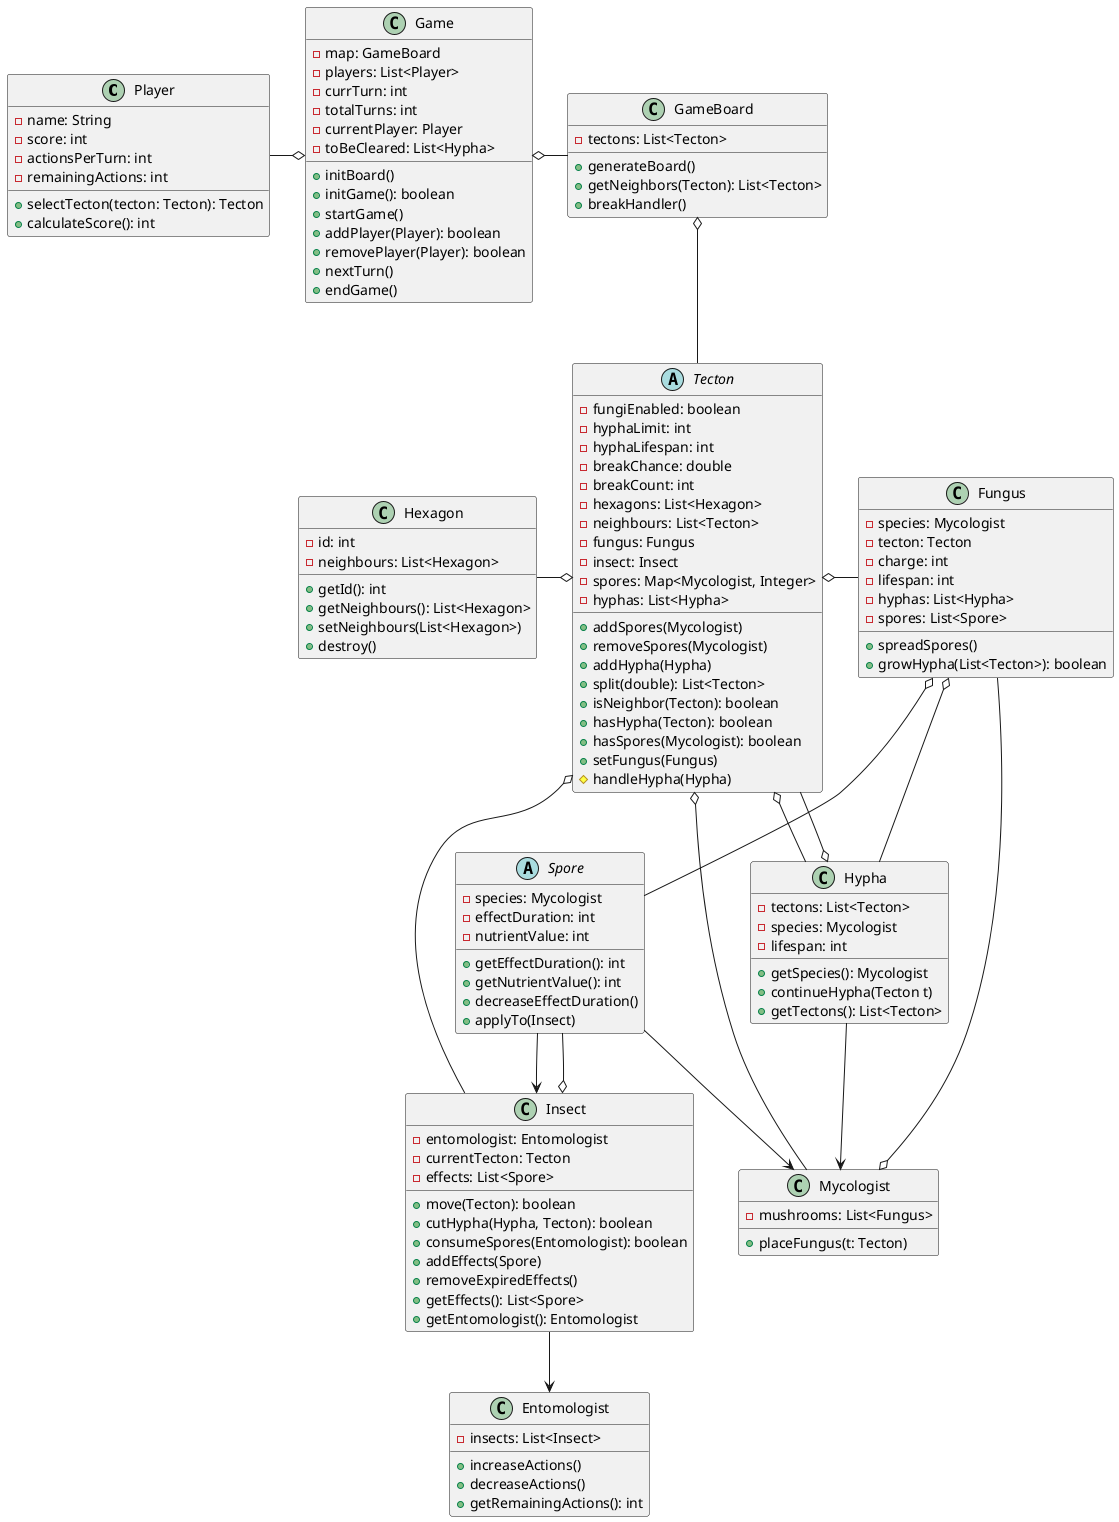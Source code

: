 @startuml

' NEM SZEREPELNEK BENNE A LESZÁRMAZOTTAK HOGY ÁTLÁTHATÓBB LEGYEN '
' --> : használja, de nem tartalmazza '
' ===== Alap játékosok és szereplők =====
class Player {
    - name: String
    - score: int
    - actionsPerTurn: int
    - remainingActions: int
    + selectTecton(tecton: Tecton): Tecton
    + calculateScore(): int
}

class Entomologist {
    - insects: List<Insect>
    + increaseActions()
    + decreaseActions()
    + getRemainingActions(): int
}

class Mycologist {
    - mushrooms: List<Fungus>
    + placeFungus(t: Tecton)
}

' ===== Térképelemek és logika =====
abstract class Tecton {
    - fungiEnabled: boolean
    - hyphaLimit: int
    - hyphaLifespan: int
    - breakChance: double
    - breakCount: int
    - hexagons: List<Hexagon>
    - neighbours: List<Tecton>
    - fungus: Fungus
    - insect: Insect
    - spores: Map<Mycologist, Integer>
    - hyphas: List<Hypha>
    + addSpores(Mycologist)
    + removeSpores(Mycologist)
    + addHypha(Hypha)
    + split(double): List<Tecton>
    + isNeighbor(Tecton): boolean
    + hasHypha(Tecton): boolean
    + hasSpores(Mycologist): boolean
    + setFungus(Fungus)
    # handleHypha(Hypha)
}

' class SingleHyphaTecton 
' class ShortHyphaTecton  
' class InfiniteHyphaTecton  {
'     - hyphaCount: int
'     + increaseHyphaCount()
'     + getHyphaCount(): int
' }
' class NoFungiTecton 
' class KeepHyphaTecton{
'   - asd
' }
'

class Hexagon {
    - id: int
    - neighbours: List<Hexagon>
    + getId(): int
    + getNeighbours(): List<Hexagon>
    + setNeighbours(List<Hexagon>)
    + destroy()
}

class Hypha {
    - tectons: List<Tecton>
    - species: Mycologist
    - lifespan: int 
    + getSpecies(): Mycologist
    + continueHypha(Tecton t)
    + getTectons(): List<Tecton>
}

class Fungus {
    - species: Mycologist
    - tecton: Tecton
    - charge: int
    - lifespan: int
    - hyphas: List<Hypha>
    - spores: List<Spore>
    + spreadSpores()
    + growHypha(List<Tecton>): boolean
}

' ===== Spórák és hatásaik =====
abstract class Spore {
    - species: Mycologist
    - effectDuration: int
    - nutrientValue: int
    + getEffectDuration(): int
    + getNutrientValue(): int
    + decreaseEffectDuration()
    + applyTo(Insect)
}

' class StunningEffect
' class SlowingEffect 
' class SporeNoEffect 
' class ParalyzingEffect 
' class AcceleratingEffect 
' class CloneEffect extends Spore

' ===== Insect logika =====
class Insect {
    - entomologist: Entomologist
    - currentTecton: Tecton
    - effects: List<Spore>
    + move(Tecton): boolean
    + cutHypha(Hypha, Tecton): boolean
    + consumeSpores(Entomologist): boolean
    + addEffects(Spore)
    + removeExpiredEffects()
    + getEffects(): List<Spore>
    + getEntomologist(): Entomologist
}

' ===== Game engine =====
class GameBoard {
    - tectons: List<Tecton>
    + generateBoard()
    + getNeighbors(Tecton): List<Tecton>
    + breakHandler()
}

class Game {
    - map: GameBoard
    - players: List<Player>
    - currTurn: int
    - totalTurns: int
    - currentPlayer: Player
    - toBeCleared: List<Hypha>
    + initBoard()
    + initGame(): boolean
    + startGame()
    + addPlayer(Player): boolean
    + removePlayer(Player): boolean
    + nextTurn()
    + endGame()
}

' ===== Kapcsolatok =====
Game o-r- GameBoard
Game o-l- Player
GameBoard o-- Tecton
Tecton o-l- Hexagon
Tecton o-- Hypha
Tecton o-- Insect
Tecton o-r- Fungus
Tecton o-- Mycologist
Insect o-- Spore
Insect --> Entomologist
Mycologist o-- Fungus
Fungus o-- Hypha
Fungus o-- Spore
Spore --> Insect
Spore --> Mycologist
Hypha o-- Tecton
Hypha --> Mycologist


@enduml
